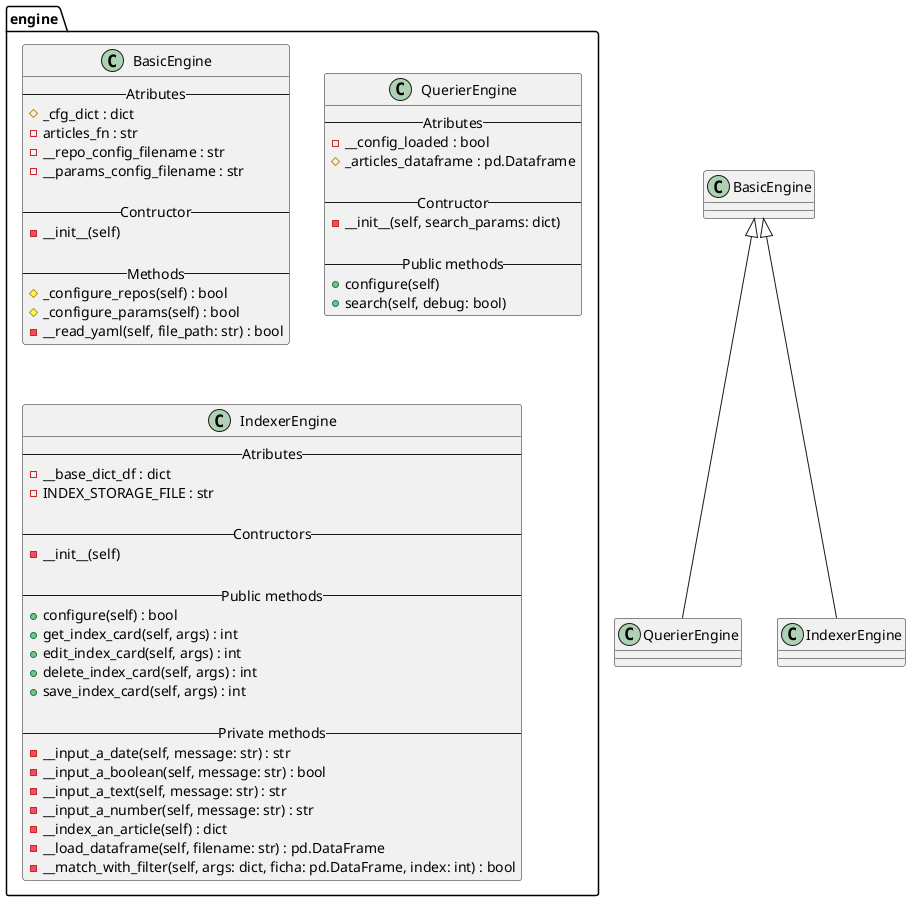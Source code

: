 @startuml

BasicEngine <|-- QuerierEngine
BasicEngine <|-- IndexerEngine

package engine {
  class BasicEngine {
      -- Atributes --
      # _cfg_dict : dict
      - articles_fn : str
      - __repo_config_filename : str
      - __params_config_filename : str

      -- Contructor --
      - __init__(self)

      -- Methods --
      # _configure_repos(self) : bool
      # _configure_params(self) : bool
      - __read_yaml(self, file_path: str) : bool
  }

  class QuerierEngine {
      -- Atributes --
      - __config_loaded : bool
      # _articles_dataframe : pd.Dataframe

      -- Contructor --
      - __init__(self, search_params: dict)

      -- Public methods --
      + configure(self)
      + search(self, debug: bool)
  }

  class IndexerEngine {
      -- Atributes --
      - __base_dict_df : dict
      - INDEX_STORAGE_FILE : str

      -- Contructors --
      - __init__(self)

      -- Public methods --
      + configure(self) : bool
      + get_index_card(self, args) : int
      + edit_index_card(self, args) : int
      + delete_index_card(self, args) : int
      + save_index_card(self, args) : int

      -- Private methods --
      - __input_a_date(self, message: str) : str
      - __input_a_boolean(self, message: str) : bool
      - __input_a_text(self, message: str) : str
      - __input_a_number(self, message: str) : str
      - __index_an_article(self) : dict
      - __load_dataframe(self, filename: str) : pd.DataFrame
      - __match_with_filter(self, args: dict, ficha: pd.DataFrame, index: int) : bool
  }
}

@enduml